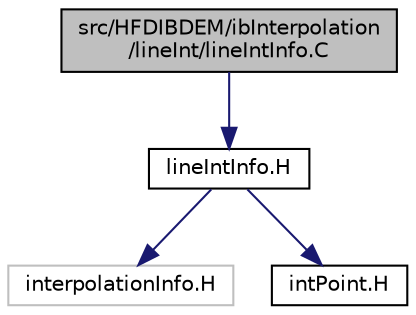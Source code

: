 digraph "src/HFDIBDEM/ibInterpolation/lineInt/lineIntInfo.C"
{
 // LATEX_PDF_SIZE
  edge [fontname="Helvetica",fontsize="10",labelfontname="Helvetica",labelfontsize="10"];
  node [fontname="Helvetica",fontsize="10",shape=record];
  Node1 [label="src/HFDIBDEM/ibInterpolation\l/lineInt/lineIntInfo.C",height=0.2,width=0.4,color="black", fillcolor="grey75", style="filled", fontcolor="black",tooltip=" "];
  Node1 -> Node2 [color="midnightblue",fontsize="10",style="solid"];
  Node2 [label="lineIntInfo.H",height=0.2,width=0.4,color="black", fillcolor="white", style="filled",URL="$ibInterpolation_2lineInt_2lineIntInfo_8H.html",tooltip=" "];
  Node2 -> Node3 [color="midnightblue",fontsize="10",style="solid"];
  Node3 [label="interpolationInfo.H",height=0.2,width=0.4,color="grey75", fillcolor="white", style="filled",tooltip=" "];
  Node2 -> Node4 [color="midnightblue",fontsize="10",style="solid"];
  Node4 [label="intPoint.H",height=0.2,width=0.4,color="black", fillcolor="white", style="filled",URL="$ibInterpolation_2lineInt_2intPoint_8H.html",tooltip=" "];
}

